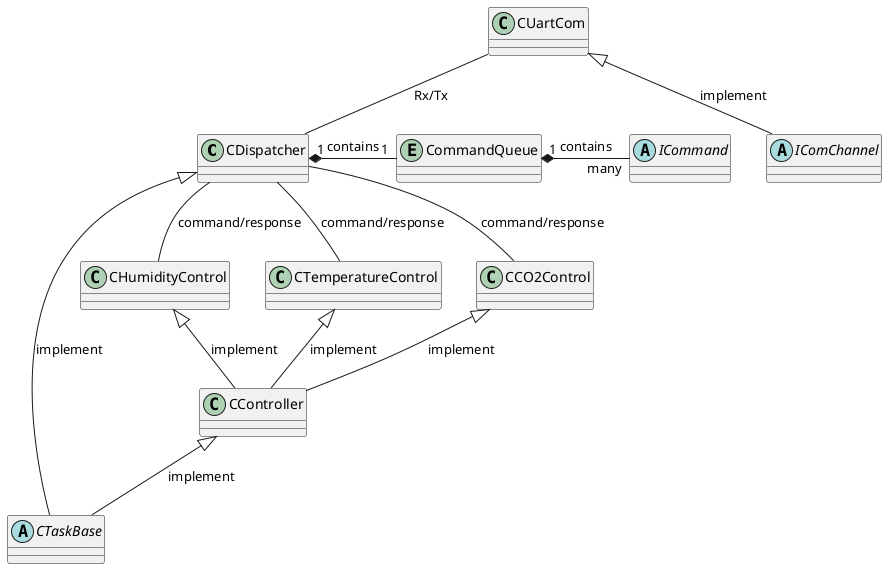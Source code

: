 @startuml System architecture
class CDispatcher
abstract class IComChannel
class CUartCom
abstract class CTaskBase
abstract class ICommand
class CController

class CHumidityControl
class CTemperatureControl
class CCO2Control

entity CommandQueue

CController <|-- CTaskBase : implement
CDispatcher <|-- CTaskBase : implement
CHumidityControl <|-- CController : implement
CTemperatureControl <|-- CController : implement
CCO2Control <|-- CController : implement
CUartCom <|-- IComChannel : implement

CUartCom -- CDispatcher : Rx/Tx
CDispatcher -- CHumidityControl : command/response
CDispatcher -- CTemperatureControl : command/response
CDispatcher -- CCO2Control: command/response

CommandQueue "1" *- "many" ICommand : contains
CDispatcher "1" *- "1" CommandQueue : contains
@enduml